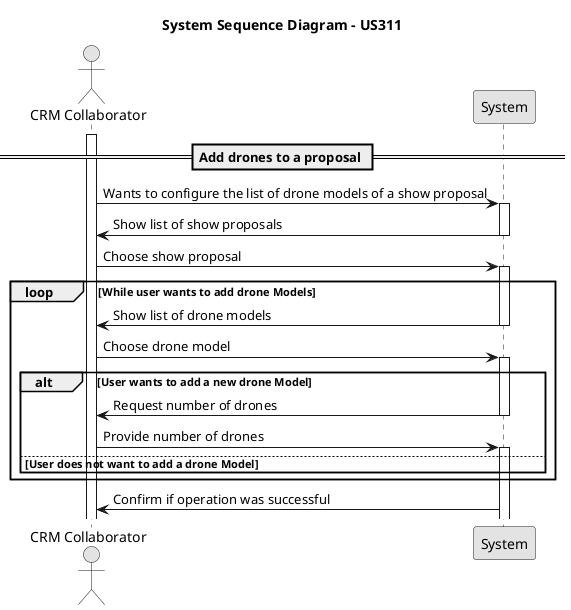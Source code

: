 @startuml
skinparam monochrome true
skinparam packageStyle rectangle
skinparam shadowing false

actor "CRM Collaborator" as crmCollaborator
participant "System" as system

title System Sequence Diagram - US311

== Add drones to a proposal ==
activate crmCollaborator

crmCollaborator -> system : Wants to configure the list of drone models of a show proposal
activate system

system -> crmCollaborator : Show list of show proposals
deactivate system
crmCollaborator -> system : Choose show proposal

activate system

loop While user wants to add drone Models

system -> crmCollaborator : Show list of drone models
deactivate system

crmCollaborator -> system : Choose drone model
activate system

alt User wants to add a new drone Model
            system -> crmCollaborator : Request number of drones

deactivate system

crmCollaborator -> system : Provide number of drones
         else User does not want to add a drone Model
activate system
end
end
system -> crmCollaborator : Confirm if operation was successful



@enduml

